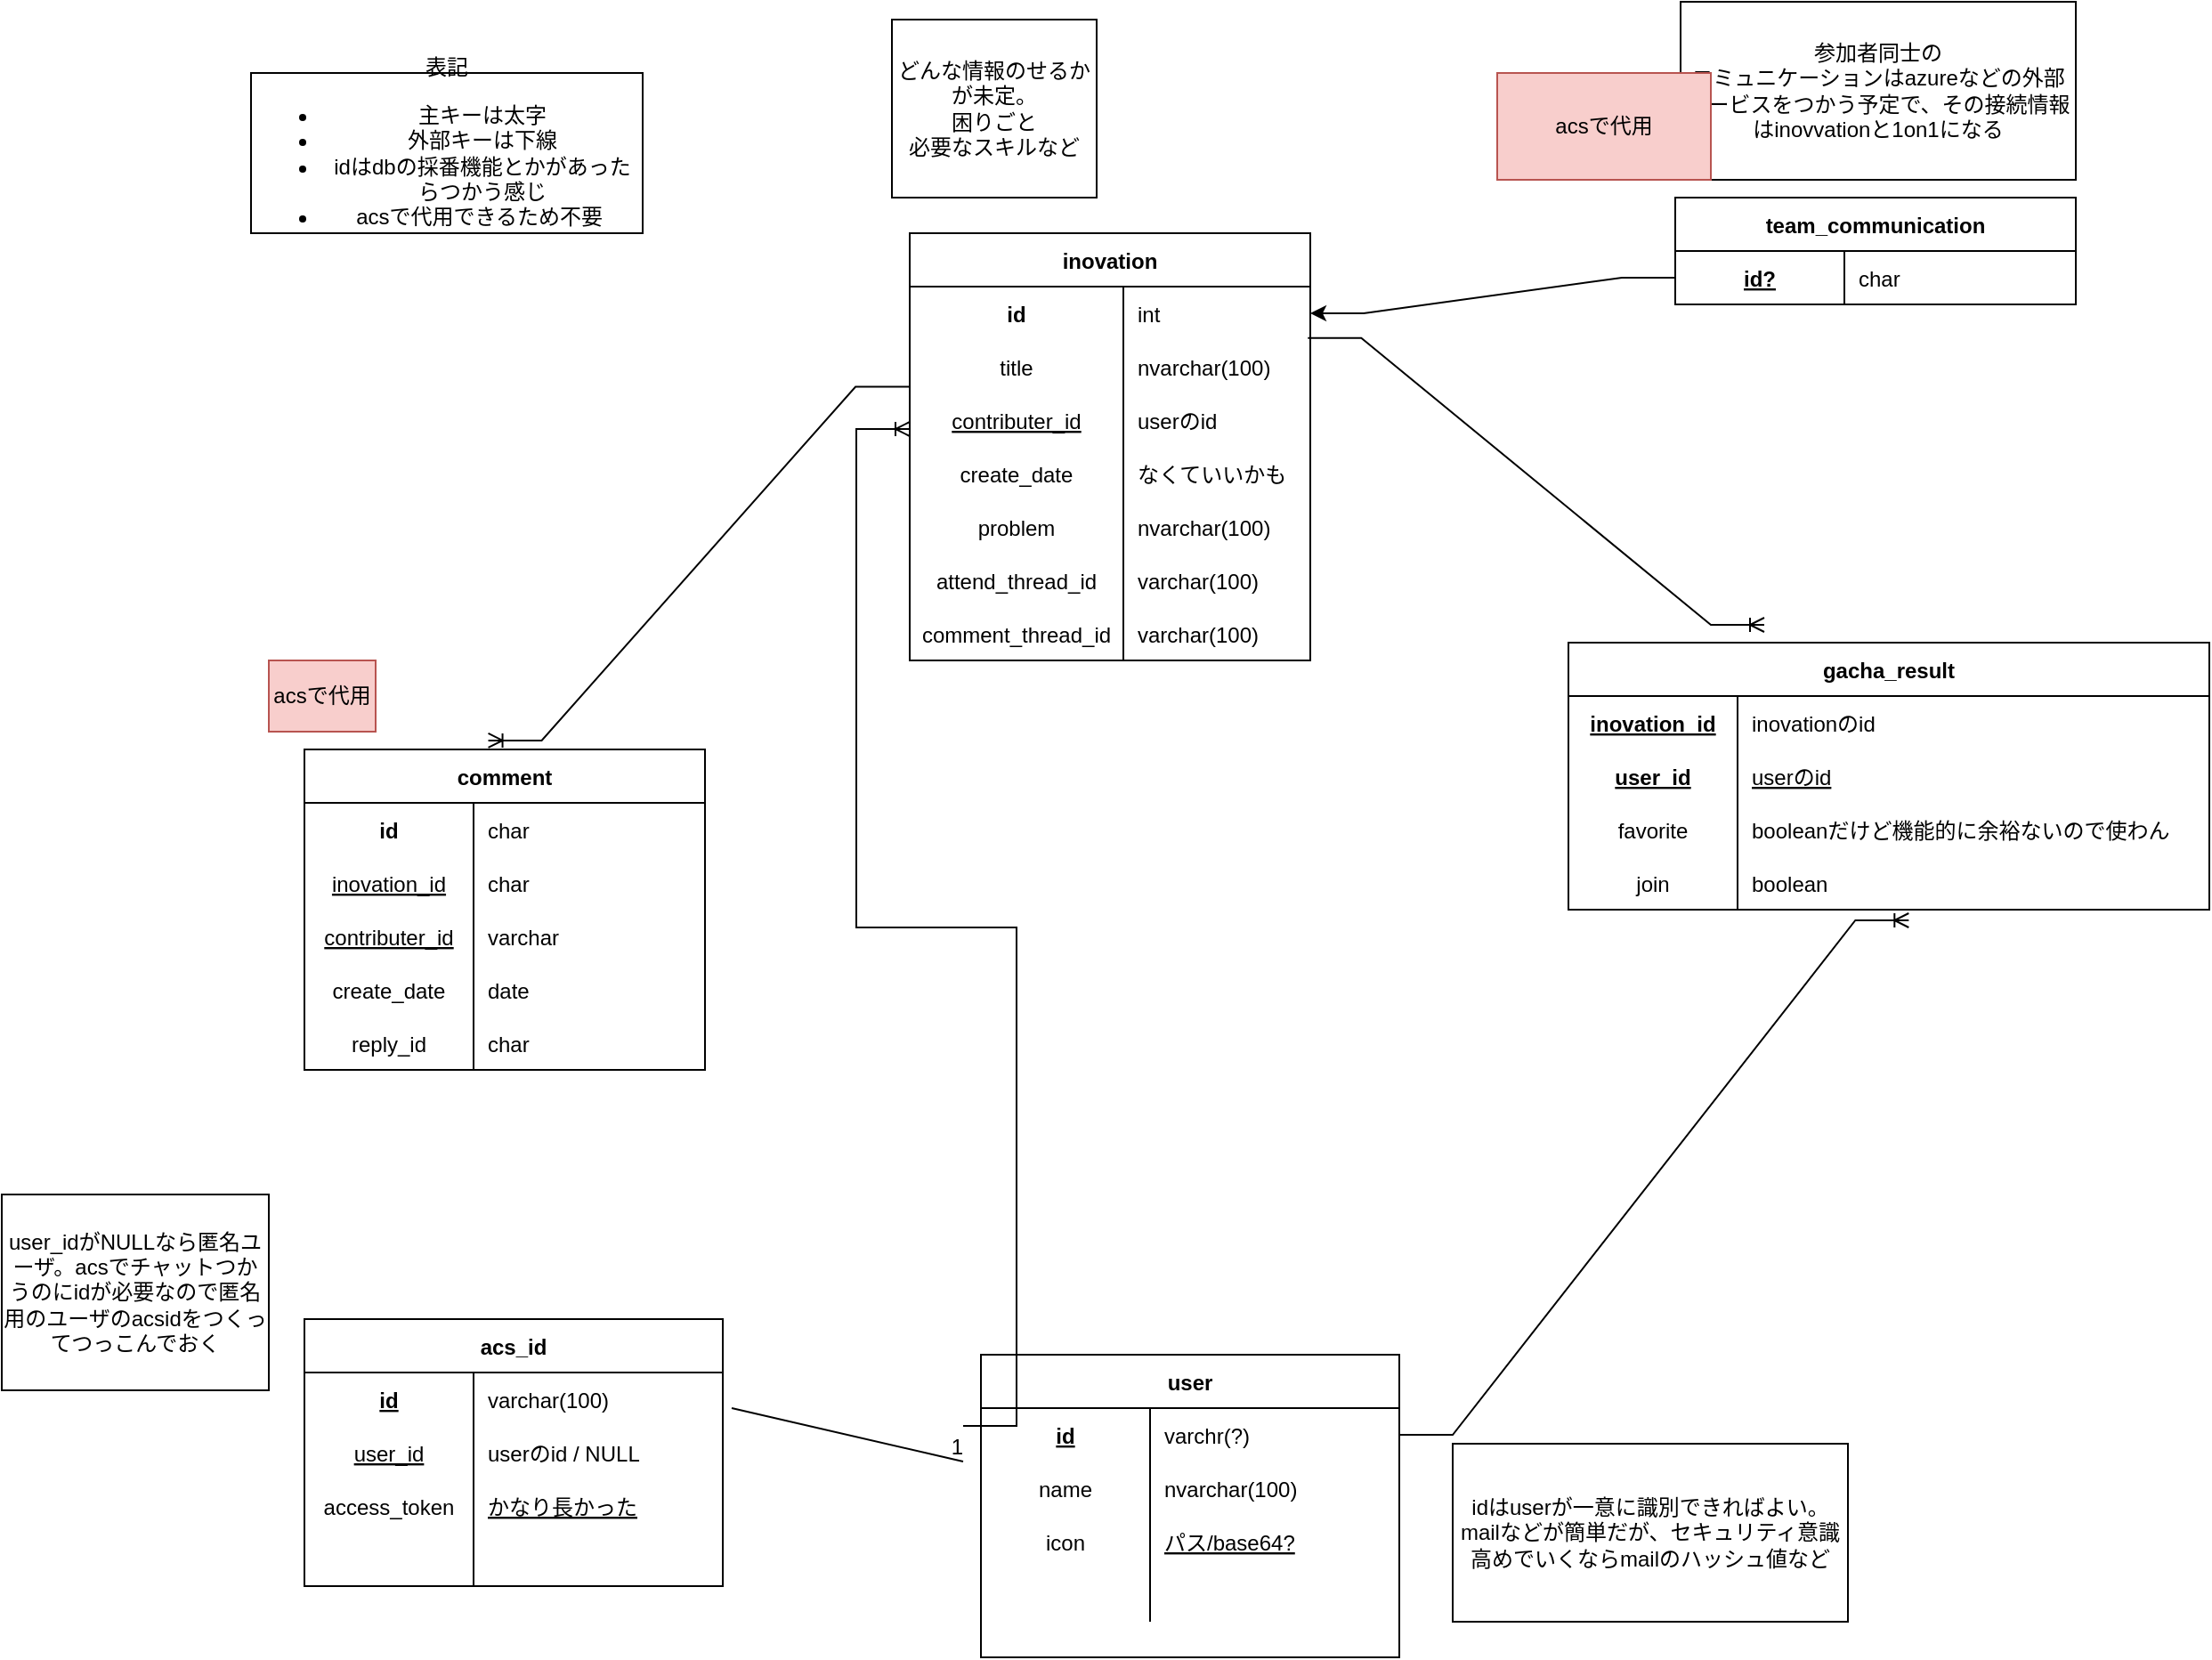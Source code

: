 <mxfile version="15.9.6" type="github">
  <diagram id="R2lEEEUBdFMjLlhIrx00" name="Page-1">
    <mxGraphModel dx="1612" dy="463" grid="1" gridSize="10" guides="1" tooltips="1" connect="1" arrows="1" fold="1" page="1" pageScale="1" pageWidth="850" pageHeight="1100" math="0" shadow="0" extFonts="Permanent Marker^https://fonts.googleapis.com/css?family=Permanent+Marker">
      <root>
        <mxCell id="0" />
        <mxCell id="1" parent="0" />
        <mxCell id="r2ApC_w8m6qS-lUEmWV_-91" value="user" style="shape=table;startSize=30;container=1;collapsible=1;childLayout=tableLayout;fixedRows=1;rowLines=0;fontStyle=1;align=center;resizeLast=1;" parent="1" vertex="1">
          <mxGeometry x="160" y="790" width="235" height="170" as="geometry">
            <mxRectangle x="155" y="310" width="60" height="30" as="alternateBounds" />
          </mxGeometry>
        </mxCell>
        <mxCell id="r2ApC_w8m6qS-lUEmWV_-92" value="" style="shape=partialRectangle;collapsible=0;dropTarget=0;pointerEvents=0;fillColor=none;top=0;left=0;bottom=0;right=0;points=[[0,0.5],[1,0.5]];portConstraint=eastwest;fontStyle=0" parent="r2ApC_w8m6qS-lUEmWV_-91" vertex="1">
          <mxGeometry y="30" width="235" height="30" as="geometry" />
        </mxCell>
        <mxCell id="r2ApC_w8m6qS-lUEmWV_-93" value="id" style="shape=partialRectangle;connectable=0;fillColor=none;top=0;left=0;bottom=0;right=0;fontStyle=5;overflow=hidden;" parent="r2ApC_w8m6qS-lUEmWV_-92" vertex="1">
          <mxGeometry width="95" height="30" as="geometry">
            <mxRectangle width="95" height="30" as="alternateBounds" />
          </mxGeometry>
        </mxCell>
        <mxCell id="r2ApC_w8m6qS-lUEmWV_-94" value="varchr(?) " style="shape=partialRectangle;connectable=0;fillColor=none;top=0;left=0;bottom=0;right=0;align=left;spacingLeft=6;fontStyle=0;overflow=hidden;" parent="r2ApC_w8m6qS-lUEmWV_-92" vertex="1">
          <mxGeometry x="95" width="140" height="30" as="geometry">
            <mxRectangle width="140" height="30" as="alternateBounds" />
          </mxGeometry>
        </mxCell>
        <mxCell id="r2ApC_w8m6qS-lUEmWV_-95" style="shape=partialRectangle;collapsible=0;dropTarget=0;pointerEvents=0;fillColor=none;top=0;left=0;bottom=0;right=0;points=[[0,0.5],[1,0.5]];portConstraint=eastwest;fontStyle=0" parent="r2ApC_w8m6qS-lUEmWV_-91" vertex="1">
          <mxGeometry y="60" width="235" height="30" as="geometry" />
        </mxCell>
        <mxCell id="r2ApC_w8m6qS-lUEmWV_-96" value="name" style="shape=partialRectangle;connectable=0;fillColor=none;top=0;left=0;bottom=0;right=0;fontStyle=0;overflow=hidden;" parent="r2ApC_w8m6qS-lUEmWV_-95" vertex="1">
          <mxGeometry width="95" height="30" as="geometry">
            <mxRectangle width="95" height="30" as="alternateBounds" />
          </mxGeometry>
        </mxCell>
        <mxCell id="r2ApC_w8m6qS-lUEmWV_-97" value="nvarchar(100)" style="shape=partialRectangle;connectable=0;fillColor=none;top=0;left=0;bottom=0;right=0;align=left;spacingLeft=6;fontStyle=0;overflow=hidden;" parent="r2ApC_w8m6qS-lUEmWV_-95" vertex="1">
          <mxGeometry x="95" width="140" height="30" as="geometry">
            <mxRectangle width="140" height="30" as="alternateBounds" />
          </mxGeometry>
        </mxCell>
        <mxCell id="r2ApC_w8m6qS-lUEmWV_-98" style="shape=partialRectangle;collapsible=0;dropTarget=0;pointerEvents=0;fillColor=none;top=0;left=0;bottom=0;right=0;points=[[0,0.5],[1,0.5]];portConstraint=eastwest;fontStyle=0" parent="r2ApC_w8m6qS-lUEmWV_-91" vertex="1">
          <mxGeometry y="90" width="235" height="30" as="geometry" />
        </mxCell>
        <mxCell id="r2ApC_w8m6qS-lUEmWV_-99" value="icon" style="shape=partialRectangle;connectable=0;fillColor=none;top=0;left=0;bottom=0;right=0;fontStyle=0;overflow=hidden;" parent="r2ApC_w8m6qS-lUEmWV_-98" vertex="1">
          <mxGeometry width="95" height="30" as="geometry">
            <mxRectangle width="95" height="30" as="alternateBounds" />
          </mxGeometry>
        </mxCell>
        <mxCell id="r2ApC_w8m6qS-lUEmWV_-100" value="パス/base64?" style="shape=partialRectangle;connectable=0;fillColor=none;top=0;left=0;bottom=0;right=0;align=left;spacingLeft=6;fontStyle=4;overflow=hidden;" parent="r2ApC_w8m6qS-lUEmWV_-98" vertex="1">
          <mxGeometry x="95" width="140" height="30" as="geometry">
            <mxRectangle width="140" height="30" as="alternateBounds" />
          </mxGeometry>
        </mxCell>
        <mxCell id="YfeBhNjaeTKqe-x6A4Lz-7" style="shape=partialRectangle;collapsible=0;dropTarget=0;pointerEvents=0;fillColor=none;top=0;left=0;bottom=0;right=0;points=[[0,0.5],[1,0.5]];portConstraint=eastwest;fontStyle=0" vertex="1" parent="r2ApC_w8m6qS-lUEmWV_-91">
          <mxGeometry y="120" width="235" height="30" as="geometry" />
        </mxCell>
        <mxCell id="YfeBhNjaeTKqe-x6A4Lz-8" style="shape=partialRectangle;connectable=0;fillColor=none;top=0;left=0;bottom=0;right=0;fontStyle=0;overflow=hidden;" vertex="1" parent="YfeBhNjaeTKqe-x6A4Lz-7">
          <mxGeometry width="95" height="30" as="geometry">
            <mxRectangle width="95" height="30" as="alternateBounds" />
          </mxGeometry>
        </mxCell>
        <mxCell id="YfeBhNjaeTKqe-x6A4Lz-9" style="shape=partialRectangle;connectable=0;fillColor=none;top=0;left=0;bottom=0;right=0;align=left;spacingLeft=6;fontStyle=4;overflow=hidden;" vertex="1" parent="YfeBhNjaeTKqe-x6A4Lz-7">
          <mxGeometry x="95" width="140" height="30" as="geometry">
            <mxRectangle width="140" height="30" as="alternateBounds" />
          </mxGeometry>
        </mxCell>
        <mxCell id="r2ApC_w8m6qS-lUEmWV_-117" value="comment" style="shape=table;startSize=30;container=1;collapsible=1;childLayout=tableLayout;fixedRows=1;rowLines=0;fontStyle=1;align=center;resizeLast=1;" parent="1" vertex="1">
          <mxGeometry x="-220" y="450" width="225" height="180" as="geometry">
            <mxRectangle x="155" y="310" width="60" height="30" as="alternateBounds" />
          </mxGeometry>
        </mxCell>
        <mxCell id="r2ApC_w8m6qS-lUEmWV_-118" value="" style="shape=partialRectangle;collapsible=0;dropTarget=0;pointerEvents=0;fillColor=none;top=0;left=0;bottom=0;right=0;points=[[0,0.5],[1,0.5]];portConstraint=eastwest;fontStyle=0" parent="r2ApC_w8m6qS-lUEmWV_-117" vertex="1">
          <mxGeometry y="30" width="225" height="30" as="geometry" />
        </mxCell>
        <mxCell id="r2ApC_w8m6qS-lUEmWV_-119" value="id" style="shape=partialRectangle;connectable=0;fillColor=none;top=0;left=0;bottom=0;right=0;fontStyle=1;overflow=hidden;" parent="r2ApC_w8m6qS-lUEmWV_-118" vertex="1">
          <mxGeometry width="95" height="30" as="geometry">
            <mxRectangle width="95" height="30" as="alternateBounds" />
          </mxGeometry>
        </mxCell>
        <mxCell id="r2ApC_w8m6qS-lUEmWV_-120" value="char" style="shape=partialRectangle;connectable=0;fillColor=none;top=0;left=0;bottom=0;right=0;align=left;spacingLeft=6;fontStyle=0;overflow=hidden;" parent="r2ApC_w8m6qS-lUEmWV_-118" vertex="1">
          <mxGeometry x="95" width="130" height="30" as="geometry">
            <mxRectangle width="130" height="30" as="alternateBounds" />
          </mxGeometry>
        </mxCell>
        <mxCell id="r2ApC_w8m6qS-lUEmWV_-202" style="shape=partialRectangle;collapsible=0;dropTarget=0;pointerEvents=0;fillColor=none;top=0;left=0;bottom=0;right=0;points=[[0,0.5],[1,0.5]];portConstraint=eastwest;fontStyle=0" parent="r2ApC_w8m6qS-lUEmWV_-117" vertex="1">
          <mxGeometry y="60" width="225" height="30" as="geometry" />
        </mxCell>
        <mxCell id="r2ApC_w8m6qS-lUEmWV_-203" value="inovation_id" style="shape=partialRectangle;connectable=0;fillColor=none;top=0;left=0;bottom=0;right=0;fontStyle=4;overflow=hidden;" parent="r2ApC_w8m6qS-lUEmWV_-202" vertex="1">
          <mxGeometry width="95" height="30" as="geometry">
            <mxRectangle width="95" height="30" as="alternateBounds" />
          </mxGeometry>
        </mxCell>
        <mxCell id="r2ApC_w8m6qS-lUEmWV_-204" value="char" style="shape=partialRectangle;connectable=0;fillColor=none;top=0;left=0;bottom=0;right=0;align=left;spacingLeft=6;fontStyle=0;overflow=hidden;" parent="r2ApC_w8m6qS-lUEmWV_-202" vertex="1">
          <mxGeometry x="95" width="130" height="30" as="geometry">
            <mxRectangle width="130" height="30" as="alternateBounds" />
          </mxGeometry>
        </mxCell>
        <mxCell id="r2ApC_w8m6qS-lUEmWV_-121" style="shape=partialRectangle;collapsible=0;dropTarget=0;pointerEvents=0;fillColor=none;top=0;left=0;bottom=0;right=0;points=[[0,0.5],[1,0.5]];portConstraint=eastwest;fontStyle=0" parent="r2ApC_w8m6qS-lUEmWV_-117" vertex="1">
          <mxGeometry y="90" width="225" height="30" as="geometry" />
        </mxCell>
        <mxCell id="r2ApC_w8m6qS-lUEmWV_-122" value="contributer_id" style="shape=partialRectangle;connectable=0;fillColor=none;top=0;left=0;bottom=0;right=0;fontStyle=4;overflow=hidden;" parent="r2ApC_w8m6qS-lUEmWV_-121" vertex="1">
          <mxGeometry width="95" height="30" as="geometry">
            <mxRectangle width="95" height="30" as="alternateBounds" />
          </mxGeometry>
        </mxCell>
        <mxCell id="r2ApC_w8m6qS-lUEmWV_-123" value="varchar" style="shape=partialRectangle;connectable=0;fillColor=none;top=0;left=0;bottom=0;right=0;align=left;spacingLeft=6;fontStyle=0;overflow=hidden;" parent="r2ApC_w8m6qS-lUEmWV_-121" vertex="1">
          <mxGeometry x="95" width="130" height="30" as="geometry">
            <mxRectangle width="130" height="30" as="alternateBounds" />
          </mxGeometry>
        </mxCell>
        <mxCell id="r2ApC_w8m6qS-lUEmWV_-124" style="shape=partialRectangle;collapsible=0;dropTarget=0;pointerEvents=0;fillColor=none;top=0;left=0;bottom=0;right=0;points=[[0,0.5],[1,0.5]];portConstraint=eastwest;fontStyle=0" parent="r2ApC_w8m6qS-lUEmWV_-117" vertex="1">
          <mxGeometry y="120" width="225" height="30" as="geometry" />
        </mxCell>
        <mxCell id="r2ApC_w8m6qS-lUEmWV_-125" value="create_date" style="shape=partialRectangle;connectable=0;fillColor=none;top=0;left=0;bottom=0;right=0;fontStyle=0;overflow=hidden;" parent="r2ApC_w8m6qS-lUEmWV_-124" vertex="1">
          <mxGeometry width="95" height="30" as="geometry">
            <mxRectangle width="95" height="30" as="alternateBounds" />
          </mxGeometry>
        </mxCell>
        <mxCell id="r2ApC_w8m6qS-lUEmWV_-126" value="date" style="shape=partialRectangle;connectable=0;fillColor=none;top=0;left=0;bottom=0;right=0;align=left;spacingLeft=6;fontStyle=0;overflow=hidden;" parent="r2ApC_w8m6qS-lUEmWV_-124" vertex="1">
          <mxGeometry x="95" width="130" height="30" as="geometry">
            <mxRectangle width="130" height="30" as="alternateBounds" />
          </mxGeometry>
        </mxCell>
        <mxCell id="r2ApC_w8m6qS-lUEmWV_-127" value="" style="shape=partialRectangle;collapsible=0;dropTarget=0;pointerEvents=0;fillColor=none;top=0;left=0;bottom=0;right=0;points=[[0,0.5],[1,0.5]];portConstraint=eastwest;fontStyle=0" parent="r2ApC_w8m6qS-lUEmWV_-117" vertex="1">
          <mxGeometry y="150" width="225" height="30" as="geometry" />
        </mxCell>
        <mxCell id="r2ApC_w8m6qS-lUEmWV_-128" value="reply_id" style="shape=partialRectangle;connectable=0;fillColor=none;top=0;left=0;bottom=0;right=0;editable=1;overflow=hidden;fontStyle=0" parent="r2ApC_w8m6qS-lUEmWV_-127" vertex="1">
          <mxGeometry width="95" height="30" as="geometry">
            <mxRectangle width="95" height="30" as="alternateBounds" />
          </mxGeometry>
        </mxCell>
        <mxCell id="r2ApC_w8m6qS-lUEmWV_-129" value="char" style="shape=partialRectangle;connectable=0;fillColor=none;top=0;left=0;bottom=0;right=0;align=left;spacingLeft=6;overflow=hidden;fontStyle=0" parent="r2ApC_w8m6qS-lUEmWV_-127" vertex="1">
          <mxGeometry x="95" width="130" height="30" as="geometry">
            <mxRectangle width="130" height="30" as="alternateBounds" />
          </mxGeometry>
        </mxCell>
        <mxCell id="r2ApC_w8m6qS-lUEmWV_-195" value="" style="edgeStyle=entityRelationEdgeStyle;fontSize=12;html=1;endArrow=ERoneToMany;rounded=0;entryX=0.459;entryY=-0.028;entryDx=0;entryDy=0;entryPerimeter=0;exitX=-0.002;exitY=-0.125;exitDx=0;exitDy=0;exitPerimeter=0;" parent="1" source="r2ApC_w8m6qS-lUEmWV_-212" target="r2ApC_w8m6qS-lUEmWV_-117" edge="1">
          <mxGeometry width="100" height="100" relative="1" as="geometry">
            <mxPoint x="20" y="300" as="sourcePoint" />
            <mxPoint x="-250" y="360" as="targetPoint" />
          </mxGeometry>
        </mxCell>
        <mxCell id="r2ApC_w8m6qS-lUEmWV_-205" value="inovation" style="shape=table;startSize=30;container=1;collapsible=1;childLayout=tableLayout;fixedRows=1;rowLines=0;fontStyle=1;align=center;resizeLast=1;" parent="1" vertex="1">
          <mxGeometry x="120" y="160" width="225" height="240" as="geometry">
            <mxRectangle x="155" y="310" width="60" height="30" as="alternateBounds" />
          </mxGeometry>
        </mxCell>
        <mxCell id="r2ApC_w8m6qS-lUEmWV_-206" value="" style="shape=partialRectangle;collapsible=0;dropTarget=0;pointerEvents=0;fillColor=none;top=0;left=0;bottom=0;right=0;points=[[0,0.5],[1,0.5]];portConstraint=eastwest;fontStyle=0" parent="r2ApC_w8m6qS-lUEmWV_-205" vertex="1">
          <mxGeometry y="30" width="225" height="30" as="geometry" />
        </mxCell>
        <mxCell id="r2ApC_w8m6qS-lUEmWV_-207" value="id" style="shape=partialRectangle;connectable=0;fillColor=none;top=0;left=0;bottom=0;right=0;fontStyle=1;overflow=hidden;" parent="r2ApC_w8m6qS-lUEmWV_-206" vertex="1">
          <mxGeometry width="120" height="30" as="geometry">
            <mxRectangle width="120" height="30" as="alternateBounds" />
          </mxGeometry>
        </mxCell>
        <mxCell id="r2ApC_w8m6qS-lUEmWV_-208" value="int" style="shape=partialRectangle;connectable=0;fillColor=none;top=0;left=0;bottom=0;right=0;align=left;spacingLeft=6;fontStyle=0;overflow=hidden;" parent="r2ApC_w8m6qS-lUEmWV_-206" vertex="1">
          <mxGeometry x="120" width="105" height="30" as="geometry">
            <mxRectangle width="105" height="30" as="alternateBounds" />
          </mxGeometry>
        </mxCell>
        <mxCell id="r2ApC_w8m6qS-lUEmWV_-209" style="shape=partialRectangle;collapsible=0;dropTarget=0;pointerEvents=0;fillColor=none;top=0;left=0;bottom=0;right=0;points=[[0,0.5],[1,0.5]];portConstraint=eastwest;fontStyle=0" parent="r2ApC_w8m6qS-lUEmWV_-205" vertex="1">
          <mxGeometry y="60" width="225" height="30" as="geometry" />
        </mxCell>
        <mxCell id="r2ApC_w8m6qS-lUEmWV_-210" value="title" style="shape=partialRectangle;connectable=0;fillColor=none;top=0;left=0;bottom=0;right=0;fontStyle=0;overflow=hidden;" parent="r2ApC_w8m6qS-lUEmWV_-209" vertex="1">
          <mxGeometry width="120" height="30" as="geometry">
            <mxRectangle width="120" height="30" as="alternateBounds" />
          </mxGeometry>
        </mxCell>
        <mxCell id="r2ApC_w8m6qS-lUEmWV_-211" value="nvarchar(100)" style="shape=partialRectangle;connectable=0;fillColor=none;top=0;left=0;bottom=0;right=0;align=left;spacingLeft=6;fontStyle=0;overflow=hidden;" parent="r2ApC_w8m6qS-lUEmWV_-209" vertex="1">
          <mxGeometry x="120" width="105" height="30" as="geometry">
            <mxRectangle width="105" height="30" as="alternateBounds" />
          </mxGeometry>
        </mxCell>
        <mxCell id="r2ApC_w8m6qS-lUEmWV_-212" style="shape=partialRectangle;collapsible=0;dropTarget=0;pointerEvents=0;fillColor=none;top=0;left=0;bottom=0;right=0;points=[[0,0.5],[1,0.5]];portConstraint=eastwest;fontStyle=0" parent="r2ApC_w8m6qS-lUEmWV_-205" vertex="1">
          <mxGeometry y="90" width="225" height="30" as="geometry" />
        </mxCell>
        <mxCell id="r2ApC_w8m6qS-lUEmWV_-213" value="contributer_id" style="shape=partialRectangle;connectable=0;fillColor=none;top=0;left=0;bottom=0;right=0;fontStyle=4;overflow=hidden;" parent="r2ApC_w8m6qS-lUEmWV_-212" vertex="1">
          <mxGeometry width="120" height="30" as="geometry">
            <mxRectangle width="120" height="30" as="alternateBounds" />
          </mxGeometry>
        </mxCell>
        <mxCell id="r2ApC_w8m6qS-lUEmWV_-214" value="userのid" style="shape=partialRectangle;connectable=0;fillColor=none;top=0;left=0;bottom=0;right=0;align=left;spacingLeft=6;fontStyle=0;overflow=hidden;" parent="r2ApC_w8m6qS-lUEmWV_-212" vertex="1">
          <mxGeometry x="120" width="105" height="30" as="geometry">
            <mxRectangle width="105" height="30" as="alternateBounds" />
          </mxGeometry>
        </mxCell>
        <mxCell id="r2ApC_w8m6qS-lUEmWV_-215" style="shape=partialRectangle;collapsible=0;dropTarget=0;pointerEvents=0;fillColor=none;top=0;left=0;bottom=0;right=0;points=[[0,0.5],[1,0.5]];portConstraint=eastwest;fontStyle=0" parent="r2ApC_w8m6qS-lUEmWV_-205" vertex="1">
          <mxGeometry y="120" width="225" height="30" as="geometry" />
        </mxCell>
        <mxCell id="r2ApC_w8m6qS-lUEmWV_-216" value="create_date" style="shape=partialRectangle;connectable=0;fillColor=none;top=0;left=0;bottom=0;right=0;fontStyle=0;overflow=hidden;" parent="r2ApC_w8m6qS-lUEmWV_-215" vertex="1">
          <mxGeometry width="120" height="30" as="geometry">
            <mxRectangle width="120" height="30" as="alternateBounds" />
          </mxGeometry>
        </mxCell>
        <mxCell id="r2ApC_w8m6qS-lUEmWV_-217" value="なくていいかも" style="shape=partialRectangle;connectable=0;fillColor=none;top=0;left=0;bottom=0;right=0;align=left;spacingLeft=6;fontStyle=0;overflow=hidden;" parent="r2ApC_w8m6qS-lUEmWV_-215" vertex="1">
          <mxGeometry x="120" width="105" height="30" as="geometry">
            <mxRectangle width="105" height="30" as="alternateBounds" />
          </mxGeometry>
        </mxCell>
        <mxCell id="r2ApC_w8m6qS-lUEmWV_-218" value="" style="shape=partialRectangle;collapsible=0;dropTarget=0;pointerEvents=0;fillColor=none;top=0;left=0;bottom=0;right=0;points=[[0,0.5],[1,0.5]];portConstraint=eastwest;fontStyle=0" parent="r2ApC_w8m6qS-lUEmWV_-205" vertex="1">
          <mxGeometry y="150" width="225" height="30" as="geometry" />
        </mxCell>
        <mxCell id="r2ApC_w8m6qS-lUEmWV_-219" value="problem" style="shape=partialRectangle;connectable=0;fillColor=none;top=0;left=0;bottom=0;right=0;editable=1;overflow=hidden;fontStyle=0" parent="r2ApC_w8m6qS-lUEmWV_-218" vertex="1">
          <mxGeometry width="120" height="30" as="geometry">
            <mxRectangle width="120" height="30" as="alternateBounds" />
          </mxGeometry>
        </mxCell>
        <mxCell id="r2ApC_w8m6qS-lUEmWV_-220" value="nvarchar(100)" style="shape=partialRectangle;connectable=0;fillColor=none;top=0;left=0;bottom=0;right=0;align=left;spacingLeft=6;overflow=hidden;fontStyle=0" parent="r2ApC_w8m6qS-lUEmWV_-218" vertex="1">
          <mxGeometry x="120" width="105" height="30" as="geometry">
            <mxRectangle width="105" height="30" as="alternateBounds" />
          </mxGeometry>
        </mxCell>
        <mxCell id="YfeBhNjaeTKqe-x6A4Lz-10" style="shape=partialRectangle;collapsible=0;dropTarget=0;pointerEvents=0;fillColor=none;top=0;left=0;bottom=0;right=0;points=[[0,0.5],[1,0.5]];portConstraint=eastwest;fontStyle=0" vertex="1" parent="r2ApC_w8m6qS-lUEmWV_-205">
          <mxGeometry y="180" width="225" height="30" as="geometry" />
        </mxCell>
        <mxCell id="YfeBhNjaeTKqe-x6A4Lz-11" value="attend_thread_id" style="shape=partialRectangle;connectable=0;fillColor=none;top=0;left=0;bottom=0;right=0;editable=1;overflow=hidden;fontStyle=0" vertex="1" parent="YfeBhNjaeTKqe-x6A4Lz-10">
          <mxGeometry width="120" height="30" as="geometry">
            <mxRectangle width="120" height="30" as="alternateBounds" />
          </mxGeometry>
        </mxCell>
        <mxCell id="YfeBhNjaeTKqe-x6A4Lz-12" value="varchar(100)" style="shape=partialRectangle;connectable=0;fillColor=none;top=0;left=0;bottom=0;right=0;align=left;spacingLeft=6;overflow=hidden;fontStyle=0" vertex="1" parent="YfeBhNjaeTKqe-x6A4Lz-10">
          <mxGeometry x="120" width="105" height="30" as="geometry">
            <mxRectangle width="105" height="30" as="alternateBounds" />
          </mxGeometry>
        </mxCell>
        <mxCell id="YfeBhNjaeTKqe-x6A4Lz-13" style="shape=partialRectangle;collapsible=0;dropTarget=0;pointerEvents=0;fillColor=none;top=0;left=0;bottom=0;right=0;points=[[0,0.5],[1,0.5]];portConstraint=eastwest;fontStyle=0" vertex="1" parent="r2ApC_w8m6qS-lUEmWV_-205">
          <mxGeometry y="210" width="225" height="30" as="geometry" />
        </mxCell>
        <mxCell id="YfeBhNjaeTKqe-x6A4Lz-14" value="comment_thread_id" style="shape=partialRectangle;connectable=0;fillColor=none;top=0;left=0;bottom=0;right=0;editable=1;overflow=hidden;fontStyle=0" vertex="1" parent="YfeBhNjaeTKqe-x6A4Lz-13">
          <mxGeometry width="120" height="30" as="geometry">
            <mxRectangle width="120" height="30" as="alternateBounds" />
          </mxGeometry>
        </mxCell>
        <mxCell id="YfeBhNjaeTKqe-x6A4Lz-15" value="varchar(100)" style="shape=partialRectangle;connectable=0;fillColor=none;top=0;left=0;bottom=0;right=0;align=left;spacingLeft=6;overflow=hidden;fontStyle=0" vertex="1" parent="YfeBhNjaeTKqe-x6A4Lz-13">
          <mxGeometry x="120" width="105" height="30" as="geometry">
            <mxRectangle width="105" height="30" as="alternateBounds" />
          </mxGeometry>
        </mxCell>
        <mxCell id="r2ApC_w8m6qS-lUEmWV_-221" value="どんな情報のせるかが未定。&lt;br&gt;困りごと&lt;br&gt;必要なスキルなど" style="whiteSpace=wrap;html=1;" parent="1" vertex="1">
          <mxGeometry x="110" y="40" width="115" height="100" as="geometry" />
        </mxCell>
        <mxCell id="r2ApC_w8m6qS-lUEmWV_-222" value="参加者同士の&lt;br&gt;コミュニケーションはazureなどの外部サービスをつかう予定で、その接続情報はinovvationと1on1になる" style="whiteSpace=wrap;html=1;" parent="1" vertex="1">
          <mxGeometry x="553" y="30" width="222" height="100" as="geometry" />
        </mxCell>
        <mxCell id="r2ApC_w8m6qS-lUEmWV_-223" value="gacha_result" style="shape=table;startSize=30;container=1;collapsible=1;childLayout=tableLayout;fixedRows=1;rowLines=0;fontStyle=1;align=center;resizeLast=1;" parent="1" vertex="1">
          <mxGeometry x="490" y="390" width="360" height="150" as="geometry">
            <mxRectangle x="155" y="310" width="60" height="30" as="alternateBounds" />
          </mxGeometry>
        </mxCell>
        <mxCell id="r2ApC_w8m6qS-lUEmWV_-224" value="" style="shape=partialRectangle;collapsible=0;dropTarget=0;pointerEvents=0;fillColor=none;top=0;left=0;bottom=0;right=0;points=[[0,0.5],[1,0.5]];portConstraint=eastwest;fontStyle=0" parent="r2ApC_w8m6qS-lUEmWV_-223" vertex="1">
          <mxGeometry y="30" width="360" height="30" as="geometry" />
        </mxCell>
        <mxCell id="r2ApC_w8m6qS-lUEmWV_-225" value="inovation_id" style="shape=partialRectangle;connectable=0;fillColor=none;top=0;left=0;bottom=0;right=0;fontStyle=5;overflow=hidden;" parent="r2ApC_w8m6qS-lUEmWV_-224" vertex="1">
          <mxGeometry width="95" height="30" as="geometry">
            <mxRectangle width="95" height="30" as="alternateBounds" />
          </mxGeometry>
        </mxCell>
        <mxCell id="r2ApC_w8m6qS-lUEmWV_-226" value="inovationのid" style="shape=partialRectangle;connectable=0;fillColor=none;top=0;left=0;bottom=0;right=0;align=left;spacingLeft=6;fontStyle=0;overflow=hidden;" parent="r2ApC_w8m6qS-lUEmWV_-224" vertex="1">
          <mxGeometry x="95" width="265" height="30" as="geometry">
            <mxRectangle width="265" height="30" as="alternateBounds" />
          </mxGeometry>
        </mxCell>
        <mxCell id="r2ApC_w8m6qS-lUEmWV_-227" style="shape=partialRectangle;collapsible=0;dropTarget=0;pointerEvents=0;fillColor=none;top=0;left=0;bottom=0;right=0;points=[[0,0.5],[1,0.5]];portConstraint=eastwest;fontStyle=0" parent="r2ApC_w8m6qS-lUEmWV_-223" vertex="1">
          <mxGeometry y="60" width="360" height="30" as="geometry" />
        </mxCell>
        <mxCell id="r2ApC_w8m6qS-lUEmWV_-228" value="user_id" style="shape=partialRectangle;connectable=0;fillColor=none;top=0;left=0;bottom=0;right=0;fontStyle=5;overflow=hidden;" parent="r2ApC_w8m6qS-lUEmWV_-227" vertex="1">
          <mxGeometry width="95" height="30" as="geometry">
            <mxRectangle width="95" height="30" as="alternateBounds" />
          </mxGeometry>
        </mxCell>
        <mxCell id="r2ApC_w8m6qS-lUEmWV_-229" value="userのid" style="shape=partialRectangle;connectable=0;fillColor=none;top=0;left=0;bottom=0;right=0;align=left;spacingLeft=6;fontStyle=4;overflow=hidden;" parent="r2ApC_w8m6qS-lUEmWV_-227" vertex="1">
          <mxGeometry x="95" width="265" height="30" as="geometry">
            <mxRectangle width="265" height="30" as="alternateBounds" />
          </mxGeometry>
        </mxCell>
        <mxCell id="r2ApC_w8m6qS-lUEmWV_-230" style="shape=partialRectangle;collapsible=0;dropTarget=0;pointerEvents=0;fillColor=none;top=0;left=0;bottom=0;right=0;points=[[0,0.5],[1,0.5]];portConstraint=eastwest;fontStyle=0" parent="r2ApC_w8m6qS-lUEmWV_-223" vertex="1">
          <mxGeometry y="90" width="360" height="30" as="geometry" />
        </mxCell>
        <mxCell id="r2ApC_w8m6qS-lUEmWV_-231" value="favorite" style="shape=partialRectangle;connectable=0;fillColor=none;top=0;left=0;bottom=0;right=0;fontStyle=0;overflow=hidden;" parent="r2ApC_w8m6qS-lUEmWV_-230" vertex="1">
          <mxGeometry width="95" height="30" as="geometry">
            <mxRectangle width="95" height="30" as="alternateBounds" />
          </mxGeometry>
        </mxCell>
        <mxCell id="r2ApC_w8m6qS-lUEmWV_-232" value="booleanだけど機能的に余裕ないので使わん" style="shape=partialRectangle;connectable=0;fillColor=none;top=0;left=0;bottom=0;right=0;align=left;spacingLeft=6;fontStyle=0;overflow=hidden;" parent="r2ApC_w8m6qS-lUEmWV_-230" vertex="1">
          <mxGeometry x="95" width="265" height="30" as="geometry">
            <mxRectangle width="265" height="30" as="alternateBounds" />
          </mxGeometry>
        </mxCell>
        <mxCell id="r2ApC_w8m6qS-lUEmWV_-239" style="shape=partialRectangle;collapsible=0;dropTarget=0;pointerEvents=0;fillColor=none;top=0;left=0;bottom=0;right=0;points=[[0,0.5],[1,0.5]];portConstraint=eastwest;fontStyle=0" parent="r2ApC_w8m6qS-lUEmWV_-223" vertex="1">
          <mxGeometry y="120" width="360" height="30" as="geometry" />
        </mxCell>
        <mxCell id="r2ApC_w8m6qS-lUEmWV_-240" value="join" style="shape=partialRectangle;connectable=0;fillColor=none;top=0;left=0;bottom=0;right=0;fontStyle=0;overflow=hidden;" parent="r2ApC_w8m6qS-lUEmWV_-239" vertex="1">
          <mxGeometry width="95" height="30" as="geometry">
            <mxRectangle width="95" height="30" as="alternateBounds" />
          </mxGeometry>
        </mxCell>
        <mxCell id="r2ApC_w8m6qS-lUEmWV_-241" value="boolean" style="shape=partialRectangle;connectable=0;fillColor=none;top=0;left=0;bottom=0;right=0;align=left;spacingLeft=6;fontStyle=0;overflow=hidden;" parent="r2ApC_w8m6qS-lUEmWV_-239" vertex="1">
          <mxGeometry x="95" width="265" height="30" as="geometry">
            <mxRectangle width="265" height="30" as="alternateBounds" />
          </mxGeometry>
        </mxCell>
        <mxCell id="r2ApC_w8m6qS-lUEmWV_-245" value="" style="edgeStyle=entityRelationEdgeStyle;fontSize=12;html=1;endArrow=ERoneToMany;rounded=0;exitX=0.994;exitY=-0.037;exitDx=0;exitDy=0;exitPerimeter=0;" parent="1" source="r2ApC_w8m6qS-lUEmWV_-209" edge="1">
          <mxGeometry width="100" height="100" relative="1" as="geometry">
            <mxPoint x="240" y="490" as="sourcePoint" />
            <mxPoint x="600" y="380" as="targetPoint" />
          </mxGeometry>
        </mxCell>
        <mxCell id="r2ApC_w8m6qS-lUEmWV_-249" value="" style="edgeStyle=entityRelationEdgeStyle;fontSize=12;html=1;endArrow=ERoneToMany;rounded=0;exitX=1;exitY=0.5;exitDx=0;exitDy=0;entryX=0.531;entryY=1.2;entryDx=0;entryDy=0;entryPerimeter=0;" parent="1" source="r2ApC_w8m6qS-lUEmWV_-92" target="r2ApC_w8m6qS-lUEmWV_-239" edge="1">
          <mxGeometry width="100" height="100" relative="1" as="geometry">
            <mxPoint x="180" y="670" as="sourcePoint" />
            <mxPoint x="280" y="570" as="targetPoint" />
          </mxGeometry>
        </mxCell>
        <mxCell id="r2ApC_w8m6qS-lUEmWV_-265" value="" style="edgeStyle=entityRelationEdgeStyle;fontSize=12;html=1;endArrow=ERoneToMany;rounded=0;" parent="1" edge="1">
          <mxGeometry width="100" height="100" relative="1" as="geometry">
            <mxPoint x="150" y="830" as="sourcePoint" />
            <mxPoint x="120" y="270" as="targetPoint" />
          </mxGeometry>
        </mxCell>
        <mxCell id="r2ApC_w8m6qS-lUEmWV_-266" value="team_communication" style="shape=table;startSize=30;container=1;collapsible=1;childLayout=tableLayout;fixedRows=1;rowLines=0;fontStyle=1;align=center;resizeLast=1;" parent="1" vertex="1">
          <mxGeometry x="550" y="140" width="225" height="60" as="geometry">
            <mxRectangle x="155" y="310" width="60" height="30" as="alternateBounds" />
          </mxGeometry>
        </mxCell>
        <mxCell id="r2ApC_w8m6qS-lUEmWV_-267" value="" style="shape=partialRectangle;collapsible=0;dropTarget=0;pointerEvents=0;fillColor=none;top=0;left=0;bottom=0;right=0;points=[[0,0.5],[1,0.5]];portConstraint=eastwest;fontStyle=0" parent="r2ApC_w8m6qS-lUEmWV_-266" vertex="1">
          <mxGeometry y="30" width="225" height="30" as="geometry" />
        </mxCell>
        <mxCell id="r2ApC_w8m6qS-lUEmWV_-268" value="id?" style="shape=partialRectangle;connectable=0;fillColor=none;top=0;left=0;bottom=0;right=0;fontStyle=5;overflow=hidden;" parent="r2ApC_w8m6qS-lUEmWV_-267" vertex="1">
          <mxGeometry width="95" height="30" as="geometry">
            <mxRectangle width="95" height="30" as="alternateBounds" />
          </mxGeometry>
        </mxCell>
        <mxCell id="r2ApC_w8m6qS-lUEmWV_-269" value="char" style="shape=partialRectangle;connectable=0;fillColor=none;top=0;left=0;bottom=0;right=0;align=left;spacingLeft=6;fontStyle=0;overflow=hidden;" parent="r2ApC_w8m6qS-lUEmWV_-267" vertex="1">
          <mxGeometry x="95" width="130" height="30" as="geometry">
            <mxRectangle width="130" height="30" as="alternateBounds" />
          </mxGeometry>
        </mxCell>
        <mxCell id="r2ApC_w8m6qS-lUEmWV_-280" style="edgeStyle=entityRelationEdgeStyle;rounded=0;orthogonalLoop=1;jettySize=auto;html=1;exitX=0;exitY=0.5;exitDx=0;exitDy=0;entryX=1;entryY=0.5;entryDx=0;entryDy=0;" parent="1" source="r2ApC_w8m6qS-lUEmWV_-267" target="r2ApC_w8m6qS-lUEmWV_-206" edge="1">
          <mxGeometry relative="1" as="geometry" />
        </mxCell>
        <mxCell id="r2ApC_w8m6qS-lUEmWV_-281" value="idはuserが一意に識別できればよい。&lt;br&gt;mailなどが簡単だが、セキュリティ意識高めでいくならmailのハッシュ値など" style="whiteSpace=wrap;html=1;" parent="1" vertex="1">
          <mxGeometry x="425" y="840" width="222" height="100" as="geometry" />
        </mxCell>
        <mxCell id="r2ApC_w8m6qS-lUEmWV_-282" value="表記&lt;br&gt;&lt;ul&gt;&lt;li&gt;&lt;span&gt;主キーは太字&lt;/span&gt;&lt;/li&gt;&lt;li&gt;&lt;span&gt;外部キーは下線&lt;/span&gt;&lt;/li&gt;&lt;li&gt;&lt;span&gt;idはdbの採番機能とかがあったらつかう感じ&lt;/span&gt;&lt;/li&gt;&lt;li&gt;&lt;span&gt;acsで代用できるため不要&amp;nbsp;&lt;/span&gt;&lt;/li&gt;&lt;/ul&gt;" style="whiteSpace=wrap;html=1;" parent="1" vertex="1">
          <mxGeometry x="-250" y="70" width="220" height="90" as="geometry" />
        </mxCell>
        <mxCell id="YfeBhNjaeTKqe-x6A4Lz-5" value="acsで代用" style="rounded=0;whiteSpace=wrap;html=1;fillColor=#f8cecc;strokeColor=#b85450;" vertex="1" parent="1">
          <mxGeometry x="-240" y="400" width="60" height="40" as="geometry" />
        </mxCell>
        <mxCell id="YfeBhNjaeTKqe-x6A4Lz-6" value="acsで代用" style="rounded=0;whiteSpace=wrap;html=1;fillColor=#f8cecc;strokeColor=#b85450;" vertex="1" parent="1">
          <mxGeometry x="450" y="70" width="120" height="60" as="geometry" />
        </mxCell>
        <mxCell id="YfeBhNjaeTKqe-x6A4Lz-16" value="acs_id" style="shape=table;startSize=30;container=1;collapsible=1;childLayout=tableLayout;fixedRows=1;rowLines=0;fontStyle=1;align=center;resizeLast=1;" vertex="1" parent="1">
          <mxGeometry x="-220" y="770" width="235" height="150" as="geometry">
            <mxRectangle x="155" y="310" width="60" height="30" as="alternateBounds" />
          </mxGeometry>
        </mxCell>
        <mxCell id="YfeBhNjaeTKqe-x6A4Lz-17" value="" style="shape=partialRectangle;collapsible=0;dropTarget=0;pointerEvents=0;fillColor=none;top=0;left=0;bottom=0;right=0;points=[[0,0.5],[1,0.5]];portConstraint=eastwest;fontStyle=0" vertex="1" parent="YfeBhNjaeTKqe-x6A4Lz-16">
          <mxGeometry y="30" width="235" height="30" as="geometry" />
        </mxCell>
        <mxCell id="YfeBhNjaeTKqe-x6A4Lz-18" value="id" style="shape=partialRectangle;connectable=0;fillColor=none;top=0;left=0;bottom=0;right=0;fontStyle=5;overflow=hidden;" vertex="1" parent="YfeBhNjaeTKqe-x6A4Lz-17">
          <mxGeometry width="95" height="30" as="geometry">
            <mxRectangle width="95" height="30" as="alternateBounds" />
          </mxGeometry>
        </mxCell>
        <mxCell id="YfeBhNjaeTKqe-x6A4Lz-19" value="varchar(100)" style="shape=partialRectangle;connectable=0;fillColor=none;top=0;left=0;bottom=0;right=0;align=left;spacingLeft=6;fontStyle=0;overflow=hidden;" vertex="1" parent="YfeBhNjaeTKqe-x6A4Lz-17">
          <mxGeometry x="95" width="140" height="30" as="geometry">
            <mxRectangle width="140" height="30" as="alternateBounds" />
          </mxGeometry>
        </mxCell>
        <mxCell id="YfeBhNjaeTKqe-x6A4Lz-20" style="shape=partialRectangle;collapsible=0;dropTarget=0;pointerEvents=0;fillColor=none;top=0;left=0;bottom=0;right=0;points=[[0,0.5],[1,0.5]];portConstraint=eastwest;fontStyle=0" vertex="1" parent="YfeBhNjaeTKqe-x6A4Lz-16">
          <mxGeometry y="60" width="235" height="30" as="geometry" />
        </mxCell>
        <mxCell id="YfeBhNjaeTKqe-x6A4Lz-21" value="user_id" style="shape=partialRectangle;connectable=0;fillColor=none;top=0;left=0;bottom=0;right=0;fontStyle=4;overflow=hidden;" vertex="1" parent="YfeBhNjaeTKqe-x6A4Lz-20">
          <mxGeometry width="95" height="30" as="geometry">
            <mxRectangle width="95" height="30" as="alternateBounds" />
          </mxGeometry>
        </mxCell>
        <mxCell id="YfeBhNjaeTKqe-x6A4Lz-22" value="userのid / NULL" style="shape=partialRectangle;connectable=0;fillColor=none;top=0;left=0;bottom=0;right=0;align=left;spacingLeft=6;fontStyle=0;overflow=hidden;" vertex="1" parent="YfeBhNjaeTKqe-x6A4Lz-20">
          <mxGeometry x="95" width="140" height="30" as="geometry">
            <mxRectangle width="140" height="30" as="alternateBounds" />
          </mxGeometry>
        </mxCell>
        <mxCell id="YfeBhNjaeTKqe-x6A4Lz-23" style="shape=partialRectangle;collapsible=0;dropTarget=0;pointerEvents=0;fillColor=none;top=0;left=0;bottom=0;right=0;points=[[0,0.5],[1,0.5]];portConstraint=eastwest;fontStyle=0" vertex="1" parent="YfeBhNjaeTKqe-x6A4Lz-16">
          <mxGeometry y="90" width="235" height="30" as="geometry" />
        </mxCell>
        <mxCell id="YfeBhNjaeTKqe-x6A4Lz-24" value="access_token" style="shape=partialRectangle;connectable=0;fillColor=none;top=0;left=0;bottom=0;right=0;fontStyle=0;overflow=hidden;" vertex="1" parent="YfeBhNjaeTKqe-x6A4Lz-23">
          <mxGeometry width="95" height="30" as="geometry">
            <mxRectangle width="95" height="30" as="alternateBounds" />
          </mxGeometry>
        </mxCell>
        <mxCell id="YfeBhNjaeTKqe-x6A4Lz-25" value="かなり長かった" style="shape=partialRectangle;connectable=0;fillColor=none;top=0;left=0;bottom=0;right=0;align=left;spacingLeft=6;fontStyle=4;overflow=hidden;" vertex="1" parent="YfeBhNjaeTKqe-x6A4Lz-23">
          <mxGeometry x="95" width="140" height="30" as="geometry">
            <mxRectangle width="140" height="30" as="alternateBounds" />
          </mxGeometry>
        </mxCell>
        <mxCell id="YfeBhNjaeTKqe-x6A4Lz-26" style="shape=partialRectangle;collapsible=0;dropTarget=0;pointerEvents=0;fillColor=none;top=0;left=0;bottom=0;right=0;points=[[0,0.5],[1,0.5]];portConstraint=eastwest;fontStyle=0" vertex="1" parent="YfeBhNjaeTKqe-x6A4Lz-16">
          <mxGeometry y="120" width="235" height="30" as="geometry" />
        </mxCell>
        <mxCell id="YfeBhNjaeTKqe-x6A4Lz-27" style="shape=partialRectangle;connectable=0;fillColor=none;top=0;left=0;bottom=0;right=0;fontStyle=0;overflow=hidden;" vertex="1" parent="YfeBhNjaeTKqe-x6A4Lz-26">
          <mxGeometry width="95" height="30" as="geometry">
            <mxRectangle width="95" height="30" as="alternateBounds" />
          </mxGeometry>
        </mxCell>
        <mxCell id="YfeBhNjaeTKqe-x6A4Lz-28" style="shape=partialRectangle;connectable=0;fillColor=none;top=0;left=0;bottom=0;right=0;align=left;spacingLeft=6;fontStyle=4;overflow=hidden;" vertex="1" parent="YfeBhNjaeTKqe-x6A4Lz-26">
          <mxGeometry x="95" width="140" height="30" as="geometry">
            <mxRectangle width="140" height="30" as="alternateBounds" />
          </mxGeometry>
        </mxCell>
        <mxCell id="YfeBhNjaeTKqe-x6A4Lz-30" value="user_idがNULLなら匿名ユーザ。acsでチャットつかうのにidが必要なので匿名用のユーザのacsidをつくってつっこんでおく" style="whiteSpace=wrap;html=1;" vertex="1" parent="1">
          <mxGeometry x="-390" y="700" width="150" height="110" as="geometry" />
        </mxCell>
        <mxCell id="YfeBhNjaeTKqe-x6A4Lz-31" value="" style="endArrow=none;html=1;rounded=0;" edge="1" parent="1">
          <mxGeometry relative="1" as="geometry">
            <mxPoint x="20" y="820" as="sourcePoint" />
            <mxPoint x="150" y="850" as="targetPoint" />
          </mxGeometry>
        </mxCell>
        <mxCell id="YfeBhNjaeTKqe-x6A4Lz-32" value="1" style="resizable=0;html=1;align=right;verticalAlign=bottom;" connectable="0" vertex="1" parent="YfeBhNjaeTKqe-x6A4Lz-31">
          <mxGeometry x="1" relative="1" as="geometry" />
        </mxCell>
      </root>
    </mxGraphModel>
  </diagram>
</mxfile>
